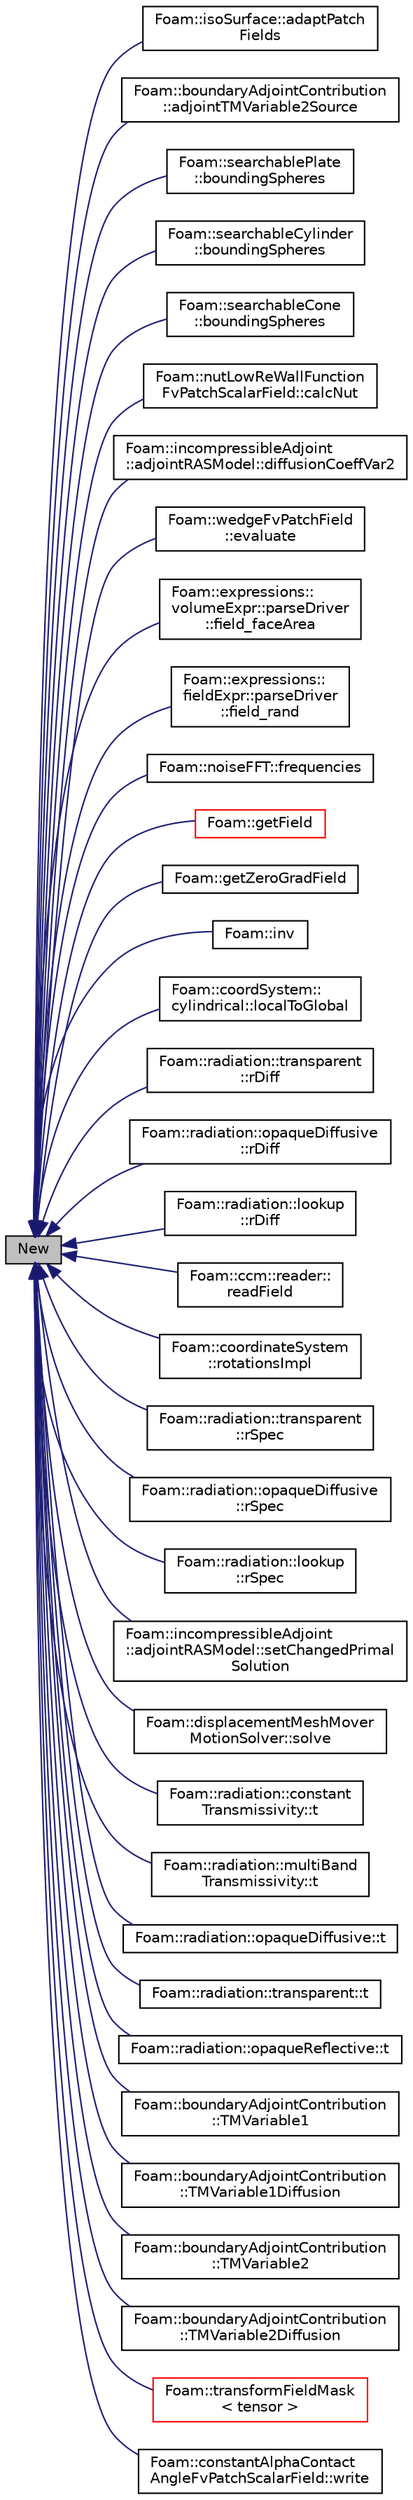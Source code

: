 digraph "New"
{
  bgcolor="transparent";
  edge [fontname="Helvetica",fontsize="10",labelfontname="Helvetica",labelfontsize="10"];
  node [fontname="Helvetica",fontsize="10",shape=record];
  rankdir="LR";
  Node1 [label="New",height=0.2,width=0.4,color="black", fillcolor="grey75", style="filled" fontcolor="black"];
  Node1 -> Node2 [dir="back",color="midnightblue",fontsize="10",style="solid",fontname="Helvetica"];
  Node2 [label="Foam::isoSurface::adaptPatch\lFields",height=0.2,width=0.4,color="black",URL="$classFoam_1_1isoSurface.html#a1489667dbcf4e85d9403cb3abf9e332f"];
  Node1 -> Node3 [dir="back",color="midnightblue",fontsize="10",style="solid",fontname="Helvetica"];
  Node3 [label="Foam::boundaryAdjointContribution\l::adjointTMVariable2Source",height=0.2,width=0.4,color="black",URL="$classFoam_1_1boundaryAdjointContribution.html#a3a353b2c11d1aea8dd03063b5dd456bb"];
  Node1 -> Node4 [dir="back",color="midnightblue",fontsize="10",style="solid",fontname="Helvetica"];
  Node4 [label="Foam::searchablePlate\l::boundingSpheres",height=0.2,width=0.4,color="black",URL="$classFoam_1_1searchablePlate.html#af4690dee4a2416d50cd4376b4f6fad03",tooltip="Get bounding spheres (centre and radius squared), one per element. "];
  Node1 -> Node5 [dir="back",color="midnightblue",fontsize="10",style="solid",fontname="Helvetica"];
  Node5 [label="Foam::searchableCylinder\l::boundingSpheres",height=0.2,width=0.4,color="black",URL="$classFoam_1_1searchableCylinder.html#af4690dee4a2416d50cd4376b4f6fad03",tooltip="Get bounding spheres (centre and radius squared), one per element. "];
  Node1 -> Node6 [dir="back",color="midnightblue",fontsize="10",style="solid",fontname="Helvetica"];
  Node6 [label="Foam::searchableCone\l::boundingSpheres",height=0.2,width=0.4,color="black",URL="$classFoam_1_1searchableCone.html#af4690dee4a2416d50cd4376b4f6fad03",tooltip="Get bounding spheres (centre and radius squared), one per element. "];
  Node1 -> Node7 [dir="back",color="midnightblue",fontsize="10",style="solid",fontname="Helvetica"];
  Node7 [label="Foam::nutLowReWallFunction\lFvPatchScalarField::calcNut",height=0.2,width=0.4,color="black",URL="$classFoam_1_1nutLowReWallFunctionFvPatchScalarField.html#a0de861b523c0bb1dcf5f0bd1e44efb54",tooltip="Calculate the turbulence viscosity. "];
  Node1 -> Node8 [dir="back",color="midnightblue",fontsize="10",style="solid",fontname="Helvetica"];
  Node8 [label="Foam::incompressibleAdjoint\l::adjointRASModel::diffusionCoeffVar2",height=0.2,width=0.4,color="black",URL="$classFoam_1_1incompressibleAdjoint_1_1adjointRASModel.html#acd46304d6adac7bc52976a758924db9b",tooltip="Diffusion coefficient of the second primal and adjoint turbulence model equation. Needed for some adj..."];
  Node1 -> Node9 [dir="back",color="midnightblue",fontsize="10",style="solid",fontname="Helvetica"];
  Node9 [label="Foam::wedgeFvPatchField\l::evaluate",height=0.2,width=0.4,color="black",URL="$classFoam_1_1wedgeFvPatchField.html#a08b880015bc711c7baa906cce69e1bd0",tooltip="Evaluate the patch field, sets Updated to false. "];
  Node1 -> Node10 [dir="back",color="midnightblue",fontsize="10",style="solid",fontname="Helvetica"];
  Node10 [label="Foam::expressions::\lvolumeExpr::parseDriver\l::field_faceArea",height=0.2,width=0.4,color="black",URL="$classFoam_1_1expressions_1_1volumeExpr_1_1parseDriver.html#ad748597e7761df9decf010f7b2acfafe",tooltip="The face area magnitudes [magSf] - (swak = area) "];
  Node1 -> Node11 [dir="back",color="midnightblue",fontsize="10",style="solid",fontname="Helvetica"];
  Node11 [label="Foam::expressions::\lfieldExpr::parseDriver\l::field_rand",height=0.2,width=0.4,color="black",URL="$classFoam_1_1expressions_1_1fieldExpr_1_1parseDriver.html#a6c694d5a1276d95a17dcdb98c36b0daa",tooltip="A uniform random field. "];
  Node1 -> Node12 [dir="back",color="midnightblue",fontsize="10",style="solid",fontname="Helvetica"];
  Node12 [label="Foam::noiseFFT::frequencies",height=0.2,width=0.4,color="black",URL="$classFoam_1_1noiseFFT.html#a2614be0459984a3d12d69a1ec403471b",tooltip="Return the FFT frequencies. "];
  Node1 -> Node13 [dir="back",color="midnightblue",fontsize="10",style="solid",fontname="Helvetica"];
  Node13 [label="Foam::getField",height=0.2,width=0.4,color="red",URL="$namespaceFoam.html#a156617d04d910104067889bf632a5aa0",tooltip="Get the field and subset it, or return nullptr. "];
  Node1 -> Node14 [dir="back",color="midnightblue",fontsize="10",style="solid",fontname="Helvetica"];
  Node14 [label="Foam::getZeroGradField",height=0.2,width=0.4,color="black",URL="$namespaceFoam.html#a6049d0cdc674ff95fb59cfbb25685afb",tooltip="Get internal field and make it a zero-gradient volume field with subsetting. "];
  Node1 -> Node15 [dir="back",color="midnightblue",fontsize="10",style="solid",fontname="Helvetica"];
  Node15 [label="Foam::inv",height=0.2,width=0.4,color="black",URL="$namespaceFoam.html#adc85ac994532d0b9e67200cdb49d176b"];
  Node1 -> Node16 [dir="back",color="midnightblue",fontsize="10",style="solid",fontname="Helvetica"];
  Node16 [label="Foam::coordSystem::\lcylindrical::localToGlobal",height=0.2,width=0.4,color="black",URL="$classFoam_1_1coordSystem_1_1cylindrical.html#a703c6a5d04ec38dab545f88d79134d50",tooltip="From local coordinate system to the global Cartesian system with optional translation for the origin..."];
  Node1 -> Node17 [dir="back",color="midnightblue",fontsize="10",style="solid",fontname="Helvetica"];
  Node17 [label="Foam::radiation::transparent\l::rDiff",height=0.2,width=0.4,color="black",URL="$classFoam_1_1radiation_1_1transparent.html#a72223dfd2ccd8accb35abd88cfbe7a9c",tooltip="Return diffusive reflectivity on face. "];
  Node1 -> Node18 [dir="back",color="midnightblue",fontsize="10",style="solid",fontname="Helvetica"];
  Node18 [label="Foam::radiation::opaqueDiffusive\l::rDiff",height=0.2,width=0.4,color="black",URL="$classFoam_1_1radiation_1_1opaqueDiffusive.html#a72223dfd2ccd8accb35abd88cfbe7a9c",tooltip="Return diffusive reflectivity on face. "];
  Node1 -> Node19 [dir="back",color="midnightblue",fontsize="10",style="solid",fontname="Helvetica"];
  Node19 [label="Foam::radiation::lookup\l::rDiff",height=0.2,width=0.4,color="black",URL="$classFoam_1_1radiation_1_1lookup.html#a72223dfd2ccd8accb35abd88cfbe7a9c",tooltip="Return diffusive reflectivity on face. "];
  Node1 -> Node20 [dir="back",color="midnightblue",fontsize="10",style="solid",fontname="Helvetica"];
  Node20 [label="Foam::ccm::reader::\lreadField",height=0.2,width=0.4,color="black",URL="$classFoam_1_1ccm_1_1reader.html#abc4279b05d7091df1325b6f766d3b4f0",tooltip="Read solution and field combination. "];
  Node1 -> Node21 [dir="back",color="midnightblue",fontsize="10",style="solid",fontname="Helvetica"];
  Node21 [label="Foam::coordinateSystem\l::rotationsImpl",height=0.2,width=0.4,color="black",URL="$classFoam_1_1coordinateSystem.html#a9417a4a4e3bbf064845737fec5cfb3b5"];
  Node1 -> Node22 [dir="back",color="midnightblue",fontsize="10",style="solid",fontname="Helvetica"];
  Node22 [label="Foam::radiation::transparent\l::rSpec",height=0.2,width=0.4,color="black",URL="$classFoam_1_1radiation_1_1transparent.html#a268c4fbf8e6511bbd441c9fe03cb93b3",tooltip="Return specular reflectivity on face. "];
  Node1 -> Node23 [dir="back",color="midnightblue",fontsize="10",style="solid",fontname="Helvetica"];
  Node23 [label="Foam::radiation::opaqueDiffusive\l::rSpec",height=0.2,width=0.4,color="black",URL="$classFoam_1_1radiation_1_1opaqueDiffusive.html#a268c4fbf8e6511bbd441c9fe03cb93b3",tooltip="Return specular reflectivity on face. "];
  Node1 -> Node24 [dir="back",color="midnightblue",fontsize="10",style="solid",fontname="Helvetica"];
  Node24 [label="Foam::radiation::lookup\l::rSpec",height=0.2,width=0.4,color="black",URL="$classFoam_1_1radiation_1_1lookup.html#a268c4fbf8e6511bbd441c9fe03cb93b3",tooltip="Return specular reflectivity on face. "];
  Node1 -> Node25 [dir="back",color="midnightblue",fontsize="10",style="solid",fontname="Helvetica"];
  Node25 [label="Foam::incompressibleAdjoint\l::adjointRASModel::setChangedPrimal\lSolution",height=0.2,width=0.4,color="black",URL="$classFoam_1_1incompressibleAdjoint_1_1adjointRASModel.html#aa75ec6ff25b84576c88a9af6530b4405",tooltip="Set flag of changed primal solution to true. "];
  Node1 -> Node26 [dir="back",color="midnightblue",fontsize="10",style="solid",fontname="Helvetica"];
  Node26 [label="Foam::displacementMeshMover\lMotionSolver::solve",height=0.2,width=0.4,color="black",URL="$classFoam_1_1displacementMeshMoverMotionSolver.html#af7d39f0eac0af0ed5785935ac72a1e7d",tooltip="Solve for motion. "];
  Node1 -> Node27 [dir="back",color="midnightblue",fontsize="10",style="solid",fontname="Helvetica"];
  Node27 [label="Foam::radiation::constant\lTransmissivity::t",height=0.2,width=0.4,color="black",URL="$classFoam_1_1radiation_1_1constantTransmissivity.html#a1e7e0092dcb18d93bf10b1276d8279c4",tooltip="Return transmissivity on facw. "];
  Node1 -> Node28 [dir="back",color="midnightblue",fontsize="10",style="solid",fontname="Helvetica"];
  Node28 [label="Foam::radiation::multiBand\lTransmissivity::t",height=0.2,width=0.4,color="black",URL="$classFoam_1_1radiation_1_1multiBandTransmissivity.html#a1e7e0092dcb18d93bf10b1276d8279c4",tooltip="Return transmissivity on face. "];
  Node1 -> Node29 [dir="back",color="midnightblue",fontsize="10",style="solid",fontname="Helvetica"];
  Node29 [label="Foam::radiation::opaqueDiffusive::t",height=0.2,width=0.4,color="black",URL="$classFoam_1_1radiation_1_1opaqueDiffusive.html#aa0d212816fb4a2ef6893944dcb96928a",tooltip="Return transmissivity on face. "];
  Node1 -> Node30 [dir="back",color="midnightblue",fontsize="10",style="solid",fontname="Helvetica"];
  Node30 [label="Foam::radiation::transparent::t",height=0.2,width=0.4,color="black",URL="$classFoam_1_1radiation_1_1transparent.html#aa0d212816fb4a2ef6893944dcb96928a",tooltip="Return transmissivity on face. "];
  Node1 -> Node31 [dir="back",color="midnightblue",fontsize="10",style="solid",fontname="Helvetica"];
  Node31 [label="Foam::radiation::opaqueReflective::t",height=0.2,width=0.4,color="black",URL="$classFoam_1_1radiation_1_1opaqueReflective.html#aa0d212816fb4a2ef6893944dcb96928a",tooltip="Return transmissivity on face. "];
  Node1 -> Node32 [dir="back",color="midnightblue",fontsize="10",style="solid",fontname="Helvetica"];
  Node32 [label="Foam::boundaryAdjointContribution\l::TMVariable1",height=0.2,width=0.4,color="black",URL="$classFoam_1_1boundaryAdjointContribution.html#a86f7e11cbb074046e439c855920465cc"];
  Node1 -> Node33 [dir="back",color="midnightblue",fontsize="10",style="solid",fontname="Helvetica"];
  Node33 [label="Foam::boundaryAdjointContribution\l::TMVariable1Diffusion",height=0.2,width=0.4,color="black",URL="$classFoam_1_1boundaryAdjointContribution.html#a6853e420a6e035c671f7fc62e4d40a46"];
  Node1 -> Node34 [dir="back",color="midnightblue",fontsize="10",style="solid",fontname="Helvetica"];
  Node34 [label="Foam::boundaryAdjointContribution\l::TMVariable2",height=0.2,width=0.4,color="black",URL="$classFoam_1_1boundaryAdjointContribution.html#a558e83d51280e549fce23347fe5609dd"];
  Node1 -> Node35 [dir="back",color="midnightblue",fontsize="10",style="solid",fontname="Helvetica"];
  Node35 [label="Foam::boundaryAdjointContribution\l::TMVariable2Diffusion",height=0.2,width=0.4,color="black",URL="$classFoam_1_1boundaryAdjointContribution.html#a034656222e38ba72c28c25c7898b0d30"];
  Node1 -> Node36 [dir="back",color="midnightblue",fontsize="10",style="solid",fontname="Helvetica"];
  Node36 [label="Foam::transformFieldMask\l\< tensor \>",height=0.2,width=0.4,color="red",URL="$namespaceFoam.html#ac184abdb396a6deef11c07c16fb4fd41"];
  Node1 -> Node37 [dir="back",color="midnightblue",fontsize="10",style="solid",fontname="Helvetica"];
  Node37 [label="Foam::constantAlphaContact\lAngleFvPatchScalarField::write",height=0.2,width=0.4,color="black",URL="$classFoam_1_1constantAlphaContactAngleFvPatchScalarField.html#a0941061ad5a26be83b4107d05750ace6",tooltip="Write. "];
}
